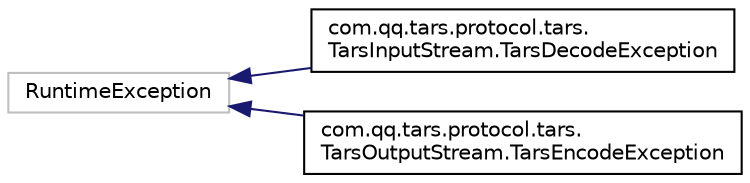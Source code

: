 digraph "Graphical Class Hierarchy"
{
  edge [fontname="Helvetica",fontsize="10",labelfontname="Helvetica",labelfontsize="10"];
  node [fontname="Helvetica",fontsize="10",shape=record];
  rankdir="LR";
  Node16 [label="RuntimeException",height=0.2,width=0.4,color="grey75", fillcolor="white", style="filled"];
  Node16 -> Node0 [dir="back",color="midnightblue",fontsize="10",style="solid",fontname="Helvetica"];
  Node0 [label="com.qq.tars.protocol.tars.\lTarsInputStream.TarsDecodeException",height=0.2,width=0.4,color="black", fillcolor="white", style="filled",URL="$classcom_1_1qq_1_1tars_1_1protocol_1_1tars_1_1TarsInputStream_1_1TarsDecodeException.html"];
  Node16 -> Node18 [dir="back",color="midnightblue",fontsize="10",style="solid",fontname="Helvetica"];
  Node18 [label="com.qq.tars.protocol.tars.\lTarsOutputStream.TarsEncodeException",height=0.2,width=0.4,color="black", fillcolor="white", style="filled",URL="$classcom_1_1qq_1_1tars_1_1protocol_1_1tars_1_1TarsOutputStream_1_1TarsEncodeException.html"];
}
